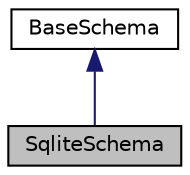 digraph "SqliteSchema"
{
  edge [fontname="Helvetica",fontsize="10",labelfontname="Helvetica",labelfontsize="10"];
  node [fontname="Helvetica",fontsize="10",shape=record];
  Node1 [label="SqliteSchema",height=0.2,width=0.4,color="black", fillcolor="grey75", style="filled", fontcolor="black"];
  Node2 -> Node1 [dir="back",color="midnightblue",fontsize="10",style="solid",fontname="Helvetica"];
  Node2 [label="BaseSchema",height=0.2,width=0.4,color="black", fillcolor="white", style="filled",URL="$class_cake_1_1_database_1_1_schema_1_1_base_schema.html"];
}
